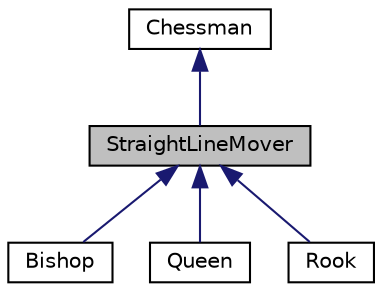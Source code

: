 digraph "StraightLineMover"
{
  edge [fontname="Helvetica",fontsize="10",labelfontname="Helvetica",labelfontsize="10"];
  node [fontname="Helvetica",fontsize="10",shape=record];
  Node1 [label="StraightLineMover",height=0.2,width=0.4,color="black", fillcolor="grey75", style="filled", fontcolor="black"];
  Node2 -> Node1 [dir="back",color="midnightblue",fontsize="10",style="solid",fontname="Helvetica"];
  Node2 [label="Chessman",height=0.2,width=0.4,color="black", fillcolor="white", style="filled",URL="$classChessman.html"];
  Node1 -> Node3 [dir="back",color="midnightblue",fontsize="10",style="solid",fontname="Helvetica"];
  Node3 [label="Bishop",height=0.2,width=0.4,color="black", fillcolor="white", style="filled",URL="$classBishop.html"];
  Node1 -> Node4 [dir="back",color="midnightblue",fontsize="10",style="solid",fontname="Helvetica"];
  Node4 [label="Queen",height=0.2,width=0.4,color="black", fillcolor="white", style="filled",URL="$classQueen.html"];
  Node1 -> Node5 [dir="back",color="midnightblue",fontsize="10",style="solid",fontname="Helvetica"];
  Node5 [label="Rook",height=0.2,width=0.4,color="black", fillcolor="white", style="filled",URL="$classRook.html"];
}
